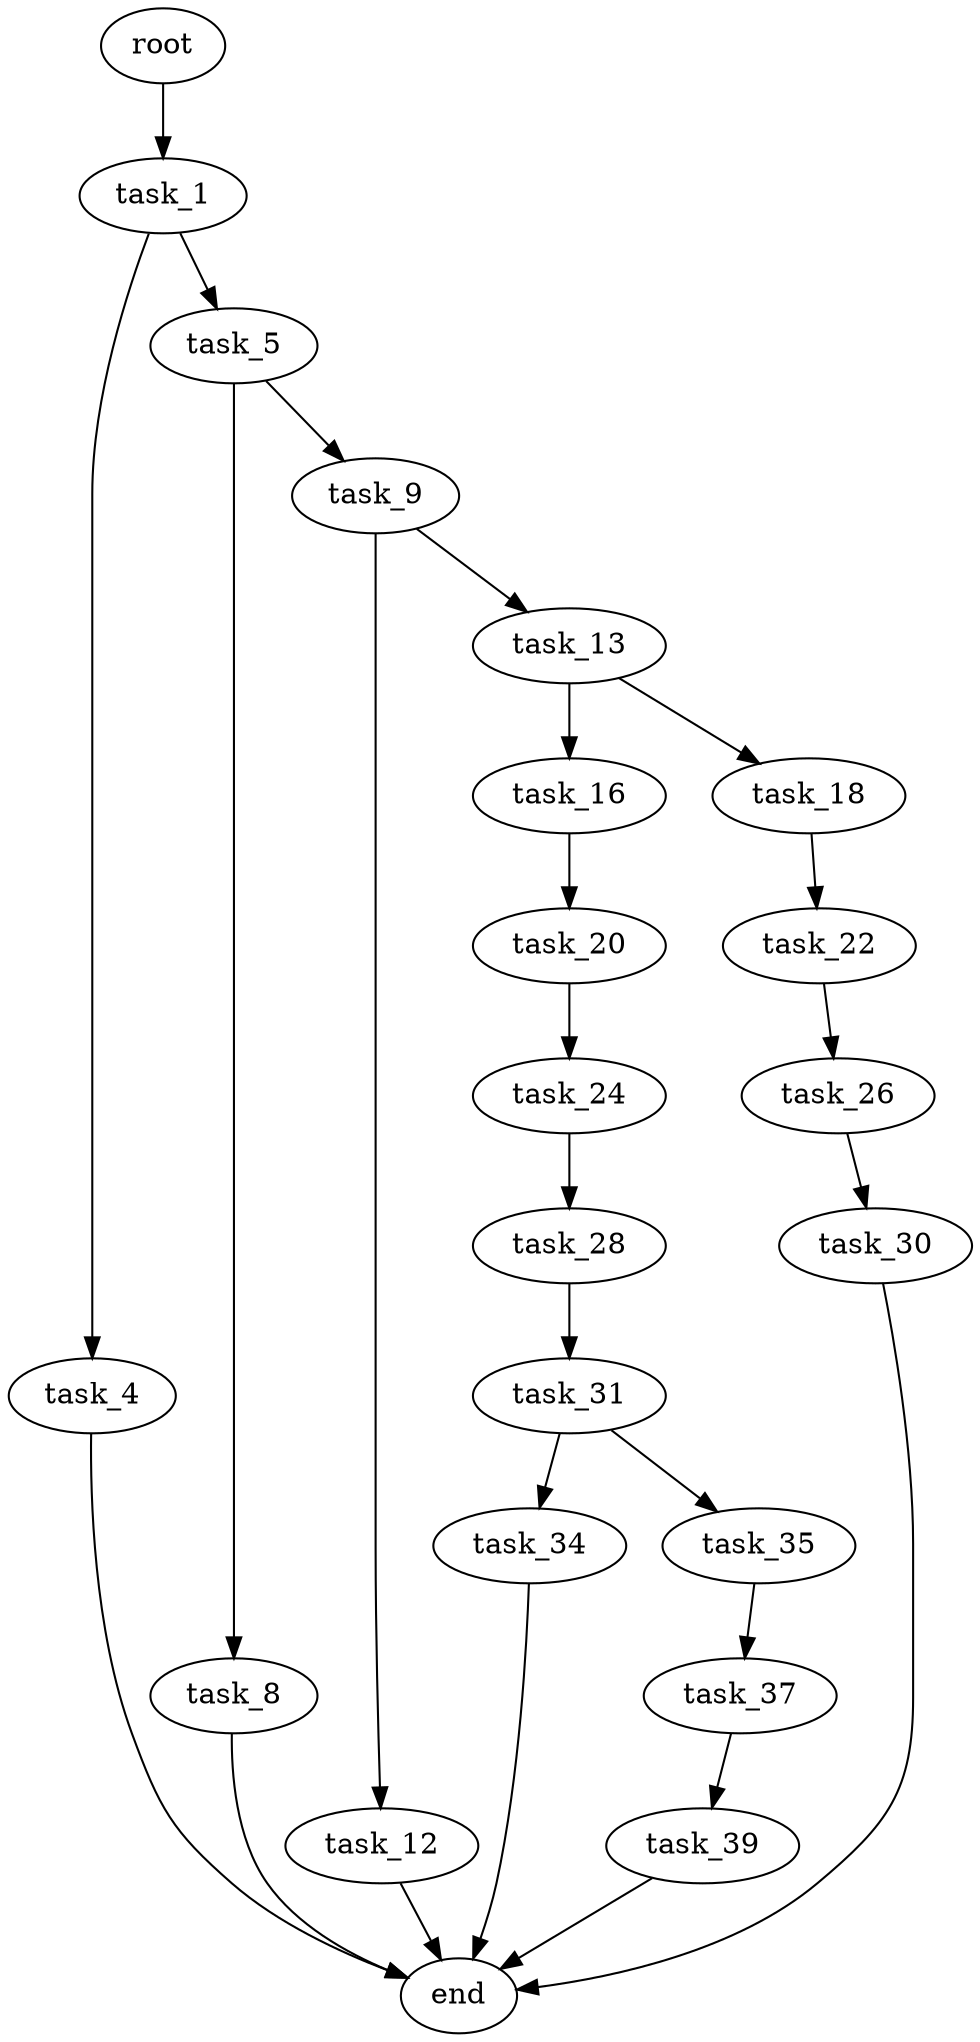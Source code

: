 digraph G {
  root [size="0.000000"];
  task_1 [size="25624739256.000000"];
  task_4 [size="12877427190.000000"];
  task_5 [size="894237067321.000000"];
  end [size="0.000000"];
  task_8 [size="175718180994.000000"];
  task_9 [size="782757789696.000000"];
  task_12 [size="231928233984.000000"];
  task_13 [size="25988020088.000000"];
  task_16 [size="557595226.000000"];
  task_18 [size="58918765091.000000"];
  task_20 [size="14648445340.000000"];
  task_22 [size="17670087634.000000"];
  task_24 [size="1468666308.000000"];
  task_26 [size="134217728000.000000"];
  task_28 [size="5915977781.000000"];
  task_30 [size="782757789696.000000"];
  task_31 [size="400126148230.000000"];
  task_34 [size="22536686359.000000"];
  task_35 [size="1073741824000.000000"];
  task_37 [size="1073741824000.000000"];
  task_39 [size="588846543691.000000"];

  root -> task_1 [size="1.000000"];
  task_1 -> task_4 [size="536870912.000000"];
  task_1 -> task_5 [size="536870912.000000"];
  task_4 -> end [size="1.000000"];
  task_5 -> task_8 [size="679477248.000000"];
  task_5 -> task_9 [size="679477248.000000"];
  task_8 -> end [size="1.000000"];
  task_9 -> task_12 [size="679477248.000000"];
  task_9 -> task_13 [size="679477248.000000"];
  task_12 -> end [size="1.000000"];
  task_13 -> task_16 [size="411041792.000000"];
  task_13 -> task_18 [size="411041792.000000"];
  task_16 -> task_20 [size="33554432.000000"];
  task_18 -> task_22 [size="209715200.000000"];
  task_20 -> task_24 [size="536870912.000000"];
  task_22 -> task_26 [size="411041792.000000"];
  task_24 -> task_28 [size="33554432.000000"];
  task_26 -> task_30 [size="209715200.000000"];
  task_28 -> task_31 [size="411041792.000000"];
  task_30 -> end [size="1.000000"];
  task_31 -> task_34 [size="411041792.000000"];
  task_31 -> task_35 [size="411041792.000000"];
  task_34 -> end [size="1.000000"];
  task_35 -> task_37 [size="838860800.000000"];
  task_37 -> task_39 [size="838860800.000000"];
  task_39 -> end [size="1.000000"];
}
